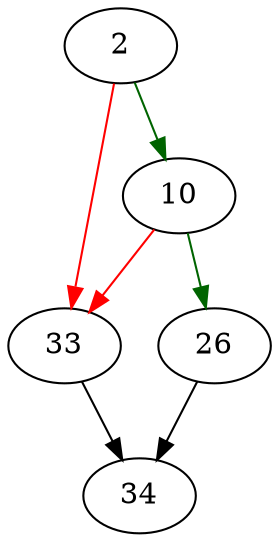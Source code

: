 strict digraph "sqlite3VdbeDeletePriorOpcode" {
	// Node definitions.
	2 [entry=true];
	10;
	33;
	26;
	34;

	// Edge definitions.
	2 -> 10 [
		color=darkgreen
		cond=true
	];
	2 -> 33 [
		color=red
		cond=false
	];
	10 -> 33 [
		color=red
		cond=false
	];
	10 -> 26 [
		color=darkgreen
		cond=true
	];
	33 -> 34;
	26 -> 34;
}